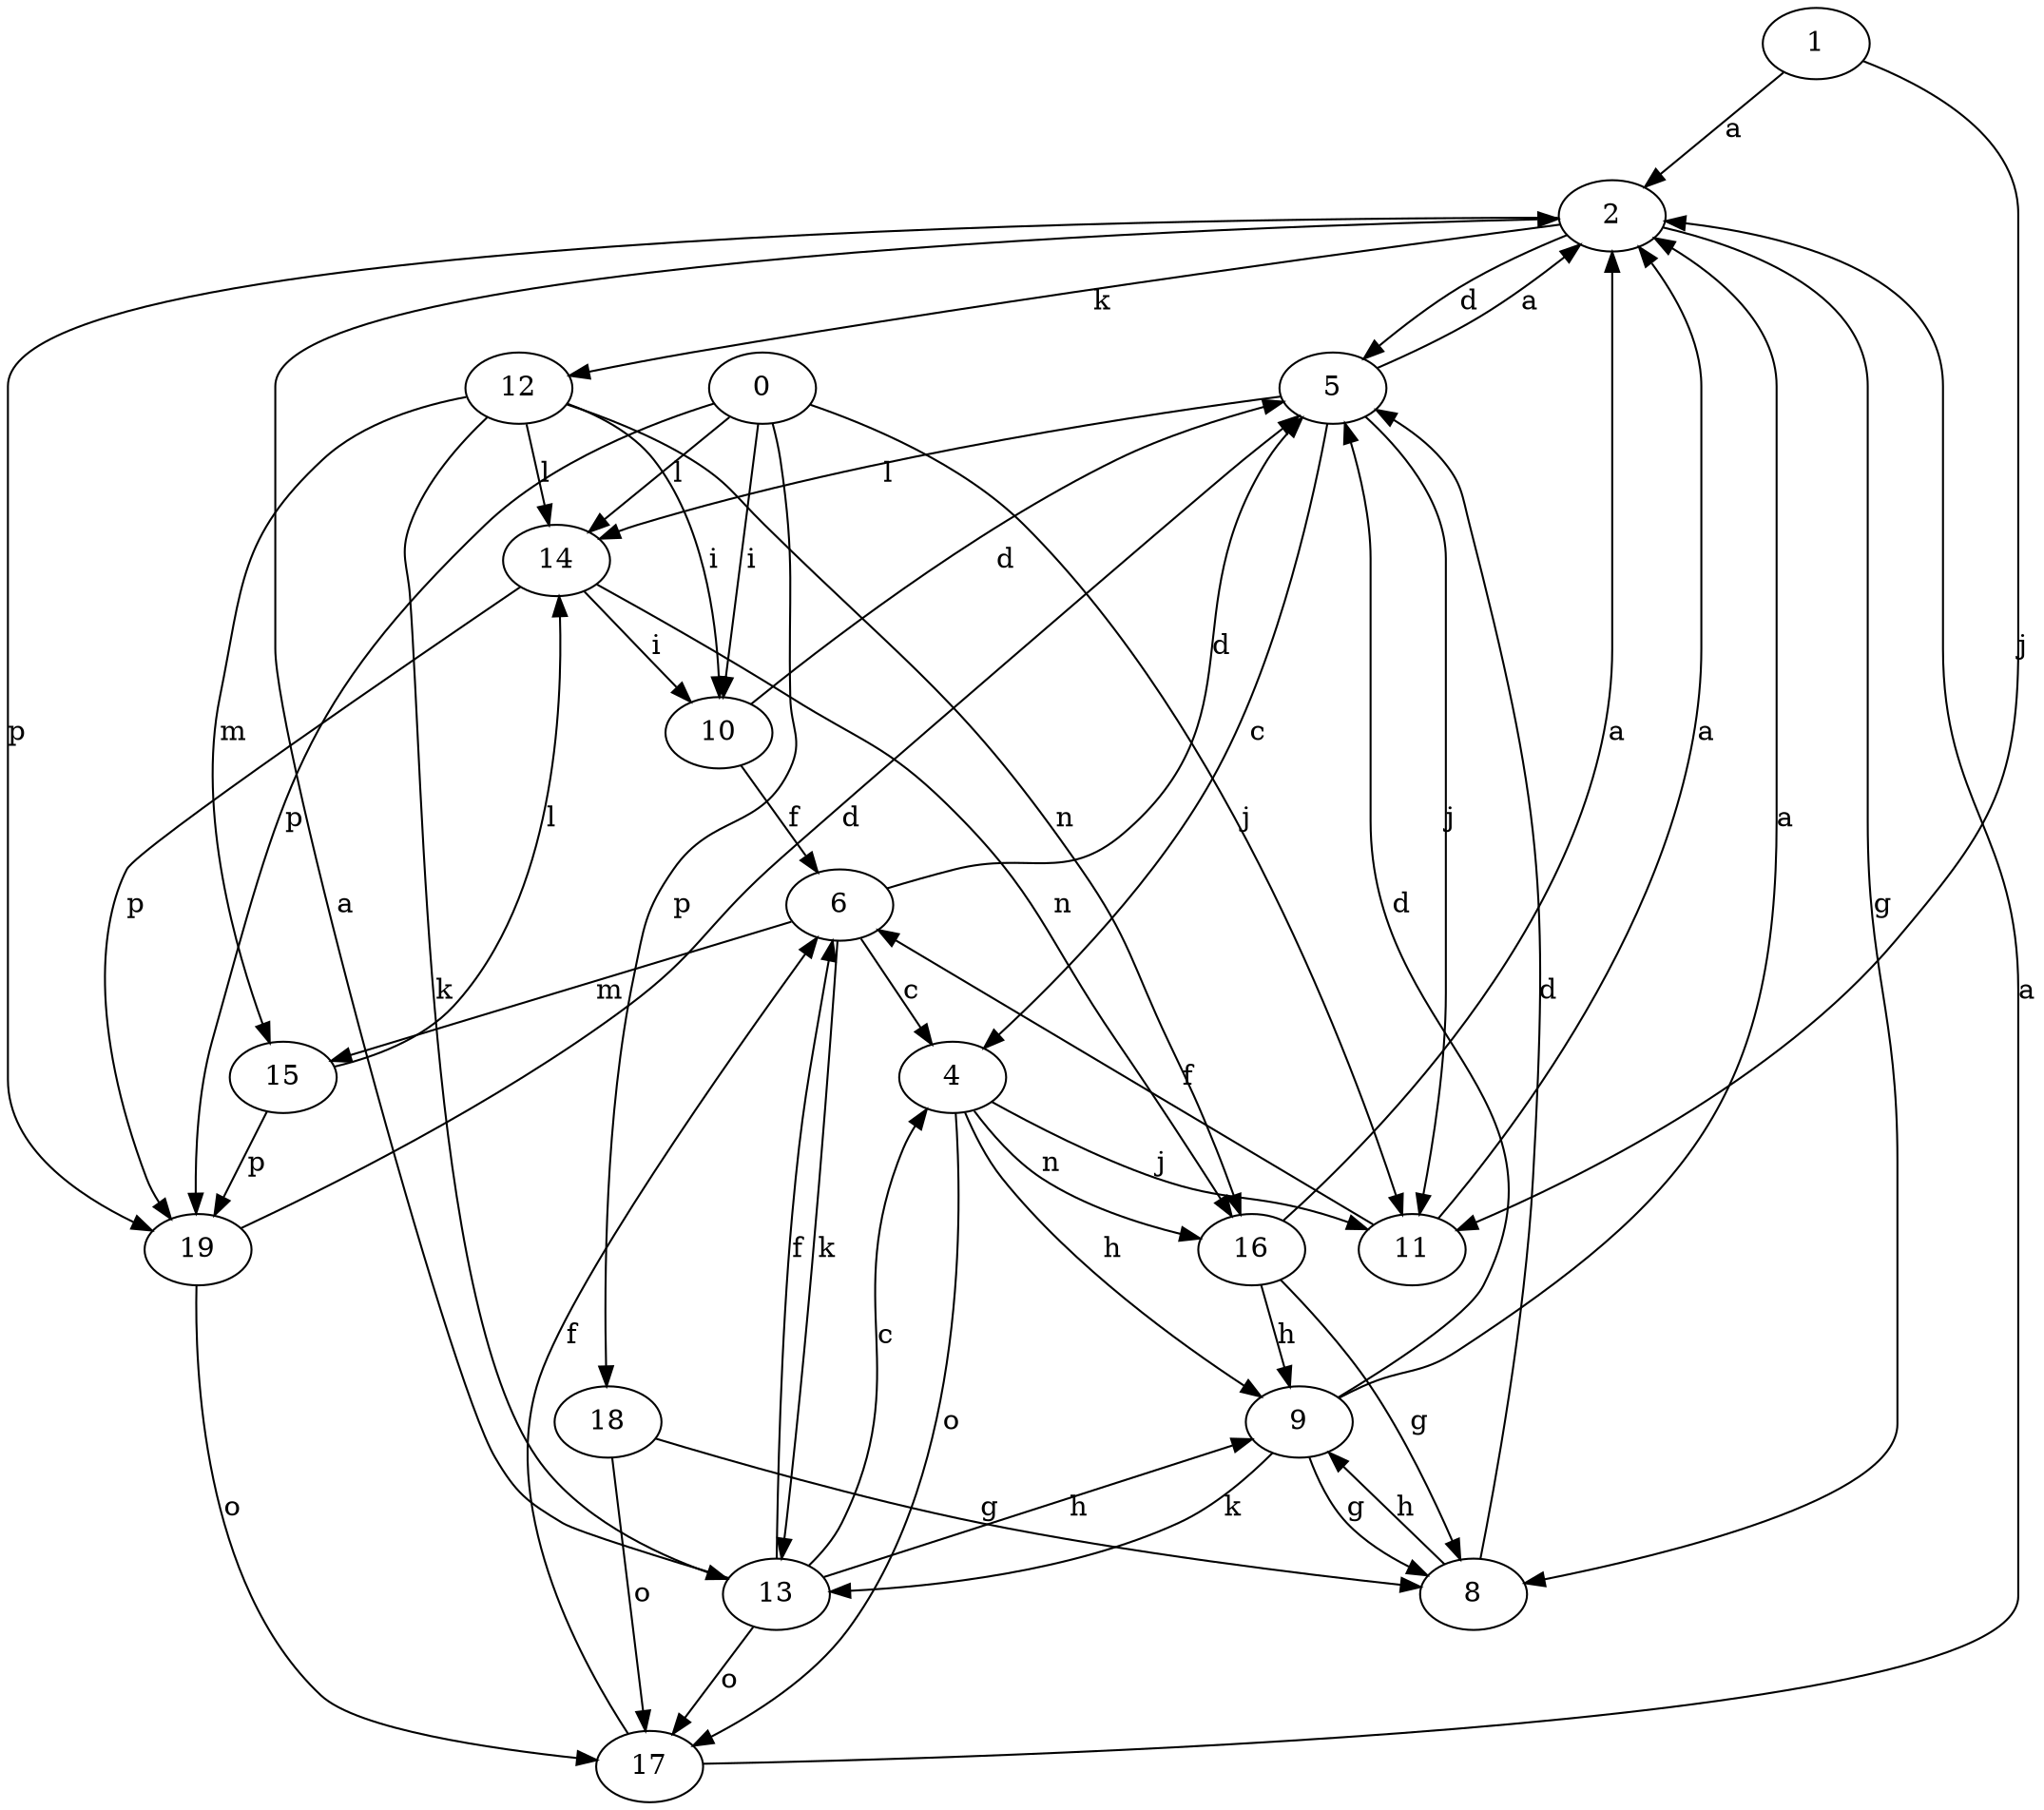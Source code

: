 strict digraph  {
1;
2;
4;
5;
6;
8;
9;
10;
0;
11;
12;
13;
14;
15;
16;
17;
18;
19;
1 -> 2  [label=a];
1 -> 11  [label=j];
2 -> 5  [label=d];
2 -> 8  [label=g];
2 -> 12  [label=k];
2 -> 19  [label=p];
4 -> 9  [label=h];
4 -> 11  [label=j];
4 -> 16  [label=n];
4 -> 17  [label=o];
5 -> 2  [label=a];
5 -> 4  [label=c];
5 -> 11  [label=j];
5 -> 14  [label=l];
6 -> 4  [label=c];
6 -> 5  [label=d];
6 -> 13  [label=k];
6 -> 15  [label=m];
8 -> 5  [label=d];
8 -> 9  [label=h];
9 -> 2  [label=a];
9 -> 5  [label=d];
9 -> 8  [label=g];
9 -> 13  [label=k];
10 -> 5  [label=d];
10 -> 6  [label=f];
0 -> 10  [label=i];
0 -> 11  [label=j];
0 -> 14  [label=l];
0 -> 18  [label=p];
0 -> 19  [label=p];
11 -> 2  [label=a];
11 -> 6  [label=f];
12 -> 10  [label=i];
12 -> 13  [label=k];
12 -> 14  [label=l];
12 -> 15  [label=m];
12 -> 16  [label=n];
13 -> 2  [label=a];
13 -> 4  [label=c];
13 -> 6  [label=f];
13 -> 9  [label=h];
13 -> 17  [label=o];
14 -> 10  [label=i];
14 -> 16  [label=n];
14 -> 19  [label=p];
15 -> 14  [label=l];
15 -> 19  [label=p];
16 -> 2  [label=a];
16 -> 8  [label=g];
16 -> 9  [label=h];
17 -> 2  [label=a];
17 -> 6  [label=f];
18 -> 8  [label=g];
18 -> 17  [label=o];
19 -> 5  [label=d];
19 -> 17  [label=o];
}

